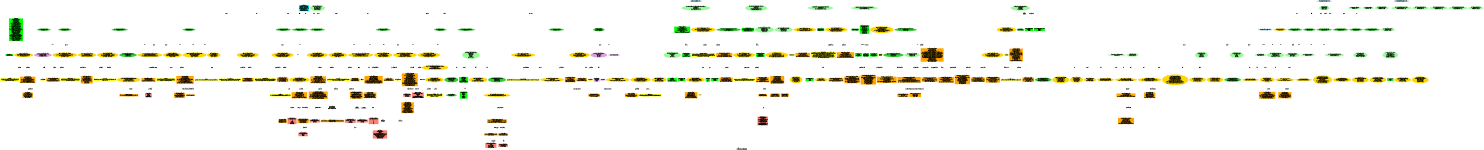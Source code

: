 // Copyright (c) 2019 Jeff Boody
//
// Permission is hereby granted, free of charge, to any person obtaining a
// copy of this software and associated documentation files (the "Software"),
// to deal in the Software without restriction, including without limitation
// the rights to use, copy, modify, merge, publish, distribute, sublicense,
// and/or sell copies of the Software, and to permit persons to whom the
// Software is furnished to do so, subject to the following conditions:
//
// The above copyright notice and this permission notice shall be included
// in all copies or substantial portions of the Software.
//
// THE SOFTWARE IS PROVIDED "AS IS", WITHOUT WARRANTY OF ANY KIND, EXPRESS OR
// IMPLIED, INCLUDING BUT NOT LIMITED TO THE WARRANTIES OF MERCHANTABILITY,
// FITNESS FOR A PARTICULAR PURPOSE AND NONINFRINGEMENT. IN NO EVENT SHALL THE
// AUTHORS OR COPYRIGHT HOLDERS BE LIABLE FOR ANY CLAIM, DAMAGES OR OTHER
// LIABILITY, WHETHER IN AN ACTION OF CONTRACT, TORT OR OTHERWISE, ARISING FROM,
// OUT OF OR IN CONNECTION WITH THE SOFTWARE OR THE USE OR OTHER DEALINGS IN
// THE SOFTWARE.

// sudo apt-get install graphviz
// xdot arch.dot
digraph VULKAN_KIT
{
	label="Vulkan Kit Architecture";
	fontsize=20;
	size="10,1";
	ratio=fill;

	// handles
	VkPipelineLayout      [shape=box, fillcolor=yellow, style=filled, label="VkPipelineLayout\nA pipeline layout describes the complete set of uniform data that can be\naccessed by the pipeline. The pipeline layout consists of descriptor set layouts\nand push constant ranges (zero or more of each).\nA push constant is a uniform variable in a shader that can be used\njust like a member of a uniform block but is declared in the shader\nwith a push_constant modifier. Push constants are owned by Vulkan and\ncan be pushed into the pipeline directly from the command buffer\nrather than being backed by memory."];
	VkPipeline            [shape=box, fillcolor=yellow, style=filled, label="VkPipeline\nSee CH6"];
	VkDescriptorSetLayout [shape=box, fillcolor=yellow, style=filled, label="VkDescriptorSetLayout\nA descriptor set layout is defined by an array of zero or more descriptor\nbindings. Each individual binding represents a resource such as a\nuniform or sampler. The resource binding number corresponds to the same\nbinding number in the shader stages."];
	VkShaderModule        [shape=box, fillcolor=yellow, style=filled, label="VkShaderModule\nA shader module contains shader code defined in SPIR-V format."];
	VkCommandBuffer       [shape=box, fillcolor=yellow, style=filled, label="VkCommandBuffer\nCommand buffers are used to record commands that can subsequently be submitted to a device queue."];
	VkFramebuffer         [shape=box, fillcolor=yellow, style=filled, label="VkFramebuffer\nFramebuffers represent a collection of specific image attachments that\na render pass uses."];
	VkImageView           [shape=box, fillcolor=yellow, style=filled, label="VkImageView\nAn ImageView object represents a contiguous range of an image\nwith additional metadata to interpret the data."];
	VkDeviceMemory        [shape=box, fillcolor=yellow, style=filled, label="VkDeviceMemory\nA Vulkan device operates on data that must be stored in device memory\nwhich may be physically separate from CPU accessible memory"];
	VkImage               [shape=box, fillcolor=yellow, style=filled, label="VkImage\nImages represent multidimensional arrays of data\nwhich can be used for various purposes including\nattachments and textures."];
	VkInstance            [shape=box, fillcolor=yellow, style=filled, label="VkInstance\nAn instance is the top level handle to the Vulkan API which\nis used to enumerate physical devices attached and\nto create the window surface."];
	VkPhysicalDevice      [shape=box, fillcolor=yellow, style=filled, label="VkPhysicalDevice\nA physical device is a handle to the GPU that can be used to\nquery physical device properties, features and extensions\nand to create a logical device."];
	VkDevice              [shape=box, fillcolor=yellow, style=filled, label="VkDevice\nThe logical device for a particular physical device that\nrepresents a particular configuration of the physical device\nand queue(s) for submitting commands."];
	VkSurfaceKHR          [shape=box, fillcolor=yellow, style=filled, label="VkSurfaceKHR"];
	VkQueue               [shape=box, fillcolor=yellow, style=filled, label="VkQueue\nA queue is used to submit commands to its corresponding logical device."];
	VkPipelineCache       [shape=box, fillcolor=yellow, style=filled, label="VkPipelineCache\nA pipeline cache allows the result of the pipeline construction to be\nreused between pipelines and and between runs of the application.\ne.g. by storing compiled shaders in the pipeline cache data"];
	VkCommandPool         [shape=box, fillcolor=yellow, style=filled, label="VkCommandPool\nCommand pools are used to optimize allocations of command buffers.\nOperations involving command pools are NOT thread safe."];
	VkDescriptorPool      [shape=box, fillcolor=yellow, style=filled, label="VkDescriptorPool\nDescriptor pools are used to optimize allocations of descriptor sets.\nOperations involving descriptor pools are NOT thread safe."];
	VkFence               [shape=box, fillcolor=yellow, style=filled];
	VkSwapchainKHR        [shape=box, fillcolor=yellow, style=filled];
	VkRenderPass          [shape=box, fillcolor=yellow, style=filled, label="VkRenderPass\nA render pass describes how the collection of framebuffer attachments\nare used across the rendering subpasses."];
	VkSemaphore           [shape=box, fillcolor=yellow, style=filled];
	VkDescriptorSet       [shape=box, fillcolor=yellow, style=filled];
	VkBuffer              [shape=box, fillcolor=yellow, style=filled];
	VkSampler             [shape=box, fillcolor=yellow, style=filled];

	// SDL handles
	SDL_Window [shape=box, fillcolor=plum, style=filled];

	// enums
	VkImageAspectFlags    [shape=box, fillcolor=salmon, style=filled, label="VkImageAspectFlags\n(VK_IMAGE_ASPECT_*_BIT)\nCOLOR\nDEPTH\nSTENCIL"];
	VkImageLayout         [shape=box, fillcolor=salmon, style=filled, label="VkImageLayout\n(VK_IMAGE_LAYOUT_)\nUNDEFINED\nGENERAL\nCOLOR_ATTACHMENT\nDEPTH_STENCIL_ATTACHMENT_OPTIMAL\nDEPTH_STENCIL_READ_ONLY_OPTIMAL\nSHADER_READ_ONLY_OPTIMAL\nTRANSFER_SRC_OPTIMAL\nTRANSFER_DST_OPTIMAL\nPREINITIALIZED\nPRESENT_SRC_KHR"];
	VkMemoryPropertyFlags [shape=box, fillcolor=salmon, style=filled, label="VkMemoryPropertyFlags\n(VK_MEMORY_PROPERTY_*_BIT)\nDEVICE\nHOST_VISIBLE\nHOST_COHERENT\nHOST_CACHED\nLAZILY_ALLOCATED"];
	VkQueueFlags          [shape=box, fillcolor=salmon, style=filled, label="VkQueueFlags\n(VK_QUEUE_*_BIT)\nGRAPHICS\nCOMPUTE\nTRANSFER\nSPARSE_BINDING"];
	VkMemoryHeapFlagBits  [shape=box, fillcolor=salmon, style=filled, label="VkMemoryHeapFlagBits\n(VK_MEMORY_HEAP_*_BIT)\nDEVICE_LOCAL\nMULTI_INSTANCE"];
	VkDescriptorType      [shape=box, fillcolor=salmon, style=filled, label="VkDescriptorType\n(VK_DESCRIPTOR_TYPE_)\nSAMPLER\nSAMPLED_IMAGE\nCOMBINED_IMAGE_SAMPLER\nSTORAGE_IMAGE\nUNIFORM_TEXEL_BUFFER\nSTORAGE_TEXEL_BUFFER\nUNIFORM_BUFFER\nSTORAGE_BUFFER\nUNIFORM_BUFFER_DYNAMIC\nSTORAGE_BUFFER_DYNAMIC\nINPUT_ATTACHMENT"];
	VkPresentModeKHR      [shape=box, fillcolor=salmon, style=filled, label="VkPresentModeKHR\n(VK_PRESENT_MODE_*_KHR)\nIMMEDIATE\nMAILBOX\nFIFO\nFIFO_RELAXED\nSHARED_DEMAND_REFRESH\nSHARED_CONTINUOUS_REFRESH"];
	VkSharingMode         [shape=box, fillcolor=salmon, style=filled, label="VkSharingMode\n(VK_SHARING_MODE_)\nEXCLUSIVE\nCONCURRENT"];
	VkPipelineBindPoint   [shape=box, fillcolor=salmon, style=filled, label="VkPipelineBindPoint\n(VK_PIPELINE_BIND_POINT_*)\nGRAPHICS\nCOMPUTE"];
	VkAttachmentLoadOp    [shape=box, fillcolor=salmon, style=filled, label="VkAttachmentLoadOp\n(VK_ATTACHMENT_LOAD_OP_*)\nLOAD\nCLEAR\nDONT_CARE"];
	VkAttachmentStoreOp   [shape=box, fillcolor=salmon, style=filled, label="VkAttachmentStoreOp\n(VK_ATTACHMENT_STORE_OP_*)\nSTORE\nDONT_CARE"];
	VkSampleCountFlagBits [shape=box, fillcolor=salmon, style=filled, label="VkSampleCountFlagBits\n(VK_SAMPLE_COUNT_*_BIT)\n1\n2\n4\n8\n16\n32\n64"];
	VkImageViewType       [shape=box, fillcolor=salmon, style=filled, label="VkImageViewType\n(VK_IMAGE_VIEW_TYPE_*)\n1D\n2D\n3D\nCUBE\n1D_ARRAY\n2D_ARRAY\nCUBE_ARRAY"];

	// SDL enums
	SDL_WINDOW [shape=box, fillcolor=plum, style=filled, label="SDL_WINDOW_*\nFULLSCREEN\nRESIZABLE\nVULKAN\nSHOWN"];

	// vkk structures
	vkk_engine_t               [shape=box, fillcolor=green, style=filled, label="vkk_engine_t\nstruct android_app* app;\nSDL_Window* window;\nchar resource[256];\nchar cache[256];\nVkInstance instance;\nVkSurfaceKHR surface;\nVkPhysicalDevice physical_device;\nVkDevice device;\nuint32_t queue_family_index;\nVkQueue queue;\nVkPipelineCache pipeline_cache;\nVkCommandPool command_pool;\nuint32_t swapchain_frame;\nVkFormat swapchain_format;\nVkExtent2D swapchain_extent;\nVkColorSpaceKHR swapchain_color_space;\nuint32_t swapchain_image_count;\nVkSwapchainKHR swapchain;\nVkImage* swapchain_images;\nVkFence* swapchain_fences;\nVkRenderPass render_pass;\nint depth_transition;\nVkImage depth_image;\nVkDeviceMemory depth_memory;\nVkImageView depth_image_view;\nVkImageView* framebuffer_image_views;\nVkFramebuffer* framebuffers;\nVkCommandBuffer* command_buffers;\nuint32_t semaphore_index;\nVkSemaphore* semaphore_acquire;\nVkSemaphore* semaphore_submit;\ncc_map_t* shader_modules;\nvkk_renderer_t renderer;"];
	vkk_buffer_t               [shape=box, fillcolor=green, style=filled, label="vkk_buffer_t\nint dynamic;\nsize_t size;\nVkBuffer* buffer;\nVkDeviceMemory* memory;"];
	vkk_image_t                [shape=box, fillcolor=green, style=filled, label="vkk_image_t\nuint32_t width;\nuint32_t height;\nint format;\nint transition;\nVkImage image;\nVkDeviceMemory memory;\nVkImageView image_view;"];
	vkk_renderer_t             [shape=box, fillcolor=green, style=filled, label="vkk_renderer_t\nvkk_engine_t* engine;"];
	vkk_sampler_t              [shape=box, fillcolor=green, style=filled, label="vkk_sampler_t\nVkSampler sampler;"];
	vkk_uniformSet_t           [shape=box, fillcolor=green, style=filled, label="vkk_uniformSet_t\nuint32_t set;\uint32_t ua_count;\nnvkk_uniformAttachment_t* ua_array;\nVkDescriptorSet* ds_array;\nvkk_uniformSetFactory_t* usf;"];
	vkk_uniformSetFactory_t    [shape=box, fillcolor=green, style=filled, label="vkk_uniformSetFactory_t\nint dynamic;\nuint32_t ub_count;\nvkk_uniformBinding_t* ub_array;\nuint32_t ds_available;\nVkDescriptorSetLayout ds_layout;\ncc_list_t* dp_list;\ncc_list_t* us_list;\nchar type_count[VKK_UNIFORM_TYPE_COUNT];"];
	vkk_pipelineLayout_t       [shape=box, fillcolor=green, style=filled, label="vkk_pipelineLayout_t\nuint32_t usf_count;\nVkPipelineLayout pl;"];
	vkk_graphicsPipeline_t     [shape=box, fillcolor=green, style=filled, label="vkk_graphicsPipeline_t\nVkPipeline pipeline;"];
	vkk_graphicsPipelineInfo_t [shape=box, fillcolor=green, style=filled, label="vkk_graphicsPipelineInfo_t\nvkk_pipelineLayout_t* pl;\nconst char* vs;\nconst char* fs;\nuint32_t vb_count;\nvkk_vertexBufferInfo_t* vbi;\nint primitive;\nint primitive_restart;\nint cull_back;\nint depth_test;\nint depth_write;\nint blend_mode;"];
	VKK_BUFFER_USAGE           [shape=box, fillcolor=green, style=filled, label="VKK_BUFFER_USAGE\nUNIFORM\nVERTEX\nCOUNT"];
	VKK_BLEND_MODE             [shape=box, fillcolor=green, style=filled, label="VKK_BLEND_MODE\nDISABLED\nTRANSPARENCY\nCOUNT"];
	VKK_PRIMITIVE              [shape=box, fillcolor=green, style=filled, label="VKK_PRIMITIVE\nTRIANGLE_LIST\nTRIANGLE_STRIP\nTRIANGLE_FAN"];
	VKK_VERTEX_FORMAT          [shape=box, fillcolor=green, style=filled, label="VKK_VERTEX_FORMAT\nFLOAT\nINT\nSHORT"];
	VKK_INDEX_TYPE             [shape=box, fillcolor=green, style=filled, label="VKK_INDEX_TYPE\nUSHORT\nUINT"];
	VKK_STAGE                  [shape=box, fillcolor=green, style=filled, label="VKK_STAGE\nDEPTH\nVS\nFS\nVSFS"];
	VKK_UNIFORM_TYPE           [shape=box, fillcolor=green, style=filled, label="VKK_UNIFORM_TYPE\nBUFFER\nSAMPLER\nCOUNT"];
	VKK_IMAGE_FORMAT           [shape=box, fillcolor=green, style=filled, label="VKK_IMAGE_FORMAT\nRGBA4444\nRGB565\nRGBA5551\nR8\nRG88\nRGB888\nRGBA8888\nDEPTH\nCOUNT"];
	VKK_SAMPLER_FILTER         [shape=box, fillcolor=green, style=filled, label="VKK_SAMPLER_FILTER\nNEAREST\nLINEAR\nCOUNT"];
	VKK_SAMPLER_MIPMAP_MODE    [shape=box, fillcolor=green, style=filled, label="VKK_SAMPLER_MIPMAP_MODE\nNEAREST\nLINEAR\nCOUNT"];
	vkk_vertexBufferInfo_t     [shape=box, fillcolor=green, style=filled, label="vkk_vertexBufferInfo_t\nuint32_t location;\nuint32_t components;\nint format;"];
	vkk_uniformBinding_t       [shape=box, fillcolor=green, style=filled, label="vkk_uniformBinding_t\nuint32_t binding;\nint type;\nint stage;\nvkk_sampler_t* sampler;"];
	vkk_uniformAttachment_t    [shape=box, fillcolor=green, style=filled, label="vkk_uniformAttachment_t\nuint32_t binding;\nint type;\nvkk_buffer_t* buffer;\nvkk_image_t* image;"];

	// my app structures
	my_app_t [shape=box, fillcolor=cyan, style=filled, label="my_app_t\nvkk_engine_t* engine;\nvkk_buffer_t* uniform_buffer;\nvkk_buffer_t* vertex_buffer;\nvkk_image_t* texture_image;\nvkk_uniformSetFactory_t* usf;\nvkk_uniformSet_t* us;\nvkk_pipelineLayout_t* pl;\nvkk_graphicsPipeline_t* gp;\n"];

	// structures
	VkPipelineLayoutCreateInfo             [shape=box, fillcolor=orange, style=filled, label="VkPipelineLayoutCreateInfo\nVkStructureType sType;\nconst void* pNext;\nVkPipelineLayoutCreateFlags flags;\nuint32_t setLayoutCount;\nconst VkDescriptorSetLayout* pSetLayouts;\nuint32_t pushConstantRangeCount;\nconst VkPushConstantRange* pPushConstantRanges;"];
	VkPipelineDynamicStateCreateInfo       [shape=box, fillcolor=orange, style=filled, label="VkPipelineDynamicStateCreateInfo\nVkStructureType sType;\nconst void* pNext;\nVkPipelineDynamicStateCreateFlags flags;\nuint32_t dynamicStateCount;\nconst VkDynamicState* pDynamicStates;"];
	VkPipelineColorBlendStateCreateInfo    [shape=box, fillcolor=orange, style=filled, label="VkPipelineColorBlendStateCreateInfo\nVkStructureType sType;\nconst void* pNext;\nVkPipelineColorBlendStateCreateFlags flags;\nVkBool32 logicOpEnable;\nVkLogicOp logicOp;\nuint32_t attachmentCount;\nconst VkPipelineColorBlendAttachmentState* pAttachments;\nfloat blendConstants[4];"];
	VkPipelineDepthStencilStateCreateInfo  [shape=box, fillcolor=orange, style=filled, label="VkPipelineDepthStencilStateCreateInfo\nVkStructureType sType;\nconst void* pNext;\nVkPipelineDepthStencilStateCreateFlags flags;\nVkBool32 depthTestEnable;\nVkBool32 depthWriteEnable;\nVkCompareOp depthCompareOp;\nVkBool32 depthBoundsTestEnable;\nVkBool32 stencilTestEnable;\nVkStencilOpState front;\nVkStencilOpState back;\nfloat minDepthBounds;\nfloat maxDepthBounds;"];
	VkPipelineMultisampleStateCreateInfo   [shape=box, fillcolor=orange, style=filled, label="VkPipelineMultisampleStateCreateInfo\nVkStructureType sType;\nconst void* pNext;\nVkPipelineMultisampleStateCreateFlags flags;\nVkSampleCountFlagBits rasterizationSamples;\nVkBool32 sampleShadingEnable;\nfloat minSampleShading;\nconst VkSampleMask(uint32_t)* pSampleMask;\nVkBool32 alphaToCoverageEnable;\nVkBool32 alphaToOneEnable;"];
	VkPipelineRasterizationStateCreateInfo [shape=box, fillcolor=orange, style=filled, label="VkPipelineRasterizationStateCreateInfo\nVkStructureType sType;\nconst void* pNext;\nVkPipelineRasterizationStateCreateFlags flags;\nVkBool32 depthClampEnable;\nVkBool32 rasterizerDiscardEnable;\nVkPolygonMode polygonMode;\nVkCullModeFlags cullMode;\nVkFrontFace frontFace;\nVkBool32 depthBiasEnable;\nfloat depthBiasConstantFactor;\nfloat depthBiasClamp;\nfloat depthBiasSlopeFactor;\nfloat lineWidth;"];
	VkPipelineViewportStateCreateInfo      [shape=box, fillcolor=orange, style=filled, label="VkPipelineViewportStateCreateInfo\nVkStructureType sType;\nconst void* pNext;\nVkPipelineViewportStateCreateFlags flags;\nuint32_t viewportCount;\nconst VkViewport* pViewports;\nuint32_t scissorCount;\nconst VkRect2D* pScissors;"];
	VkPipelineTessellationStateCreateInfo  [shape=box, fillcolor=orange, style=filled, label="VkPipelineTessellationStateCreateInfo\nVkStructureType sType;\nconst void* pNext;\nVkPipelineTessellationStateCreateFlags flags;\nuint32_t patchControlPoints;"];
	VkPipelineInputAssemblyStateCreateInfo [shape=box, fillcolor=orange, style=filled, label="VkPipelineInputAssemblyStateCreateInfo\nVkStructureType sType;\nconst void* pNext;\nVkPipelineInputAssemblyStateCreateFlags flags;\nVkPrimitiveTopology topology;\nVkBool32 primitiveRestartEnable;"];
	VkPipelineVertexInputStateCreateInfo   [shape=box, fillcolor=orange, style=filled, label="VkPipelineVertexInputStateCreateInfo\nVkStructureType sType;\nconst void* pNext;\nVkPipelineVertexInputStateCreateFlags flags;\nuint32_t vertexBindingDescriptionCount;\nconst VkVertexInputBindingDescription* pVertexBindingDescriptions;\nuint32_t vertexAttributeDescriptionCount;\nconst VkVertexInputAttributeDescription* pVertexAttributeDescriptions;"];
	VkPipelineShaderStageCreateInfo        [shape=box, fillcolor=orange, style=filled, label="VkPipelineShaderStageCreateInfo\nVkStructureType sType;\nconst void* pNext;\nVkPipelineShaderStageCreateFlags flags;\nVkShaderStageFlagBits stage;\nVkShaderModule module;\nconst char* pName;\nconst VkSpecializationInfo* pSpecializationInfo;"];
	VkGraphicsPipelineCreateInfo           [shape=box, fillcolor=orange, style=filled, label="VkGraphicsPipelineCreateInfo\nVkStructureType sType;\nconst void* pNext;\nVkPipelineCreateFlags flags;\nuint32_t stageCount;\nconst VkPipelineShaderStageCreateInfo* pStages;\nconst VkPipelineVertexInputStateCreateInfo* pVertexInputState;\nconst VkPipelineInputAssemblyStateCreateInfo* pInputAssemblyState;\nconst VkPipelineTessellationStateCreateInfo* pTessellationState;\nconst VkPipelineViewportStateCreateInfo* pViewportState;\nconst VkPipelineRasterizationStateCreateInfo* pRasterizationState;\nconst VkPipelineMultisampleStateCreateInfo* pMultisampleState;\nconst VkPipelineDepthStencilStateCreateInfo* pDepthStencilState;\nconst VkPipelineColorBlendStateCreateInfo* pColorBlendState;\nconst VkPipelineDynamicStateCreateInfo* pDynamicState;\nVkPipelineLayout layout;\nVkRenderPass renderPass;\nuint32_t subpass;\nVkPipeline basePipelineHandle;\nint32_t basePipelineIndex;"];
	VkDescriptorSetLayoutBinding           [shape=box, fillcolor=orange, style=filled, label="VkDescriptorSetLayoutBinding\nuint32_t binding;\nVkDescriptorType descriptorType;\nuint32_t descriptorCount;\nVkShaderStageFlags stageFlags;\nconst VkSampler* pImmutableSamplers;"];
	VkDescriptorSetLayoutCreateInfo        [shape=box, fillcolor=orange, style=filled, label="VkDescriptorSetLayoutCreateInfo\nVkStructureType sType;\nconst void* pNext;\nVkDescriptorSetLayoutCreateFlags flags;\nuint32_t bindingCount;\nconst VkDescriptorSetLayoutBinding* pBindings;"];
	VkShaderModuleCreateInfo               [shape=box, fillcolor=orange, style=filled, label="VkShaderModuleCreateInfo\nVkStructureType sType;\nconst void* pNext;\nVkShaderModuleCreateFlags flags;\nsize_t codeSize;\nconst uint32_t* pCode;"];
	VkCommandBufferAllocateInfo            [shape=box, fillcolor=orange, style=filled, label="VkCommandBufferAllocateInfo\nsType\nVkStructureType sType;\nconst void* pNext;\nVkCommandPool commandPool;\nVkCommandBufferLevel level;\nuint32_t commandBufferCount;"];
	VkFramebufferCreateInfo                [shape=box, fillcolor=orange, style=filled, label="VkFramebufferCreateInfo\nsType\nVkStructureType sType;\nconst void* pNext;\nVkFramebufferCreateFlags flags;\nVkRenderPass renderPass;\nuint32_t attachmentCount;\nconst VkImageView* pAttachments;\nuint32_t width;\nuint32_t height;\nuint32_t layers;"];
	VkMemoryRequirements                   [shape=box, fillcolor=orange, style=filled, label="VkMemoryRequirements\nVkDeviceSize(uint64_t) size;\nVkDeviceSize(uint64_t) alignment;\nuint32_t memoryTypeBits;"];
	VkImageSubresourceRange                [shape=box, fillcolor=orange, style=filled, label="VkImageSubresourceRange\nVkImageAspectFlags aspectMask;\nuint32_t baseMipLevel;\nuint32_t levelCount;\nuint32_t baseArrayLayer;\nuint32_t layerCount;"];
	VkComponentMapping                     [shape=box, fillcolor=orange, style=filled, label="VkComponentMapping\nVkComponentSwizzle r;\nVkComponentSwizzle g;\nVkComponentSwizzle b;\nVkComponentSwizzle a;"];
	VkImageViewCreateInfo                  [shape=box, fillcolor=orange, style=filled, label="VkImageViewCreateInfo\nVkStructureType sType;\nconst void* pNext;\nVkImageViewCreateFlags flags;\nVkImage image;\nVkImageViewType viewType;\nVkFormat format;\nVkComponentMapping components;\nVkImageSubresourceRange subresourceRange;"];
	VkMemoryAllocateInfo                   [shape=box, fillcolor=orange, style=filled, label="VkMemoryAllocateInfo\nVkStructureType sType;\nconst void* pNext;\nVkDeviceSize(uint64_t) allocationSize;\nuint32_t memoryTypeIndex;"];
	VkImageCreateInfo                      [shape=box, fillcolor=orange, style=filled, label="VkImageCreateInfo\nVkStructureType sType;\nconst void* pNext;\nVkImageCreateFlags flags;\nVkImageType imageType;\nVkFormat format;\nVkExtent3D extent;\nuint32_t mipLevels;\nuint32_t arrayLayers;\nVkSampleCountFlagBits samples;\nVkImageTiling tiling;\nVkImageUsageFlags usage;\nVkSharingMode sharingMode;\nuint32_t queueFamilyIndexCount;\nconst uint32_t* pQueueFamilyIndices;\nVkImageLayout initialLayout;"];
	VkAttachmentReference                  [shape=box, fillcolor=orange, style=filled, label="VkAttachmentReference\nuint32_t attachment; (index into VkRenderPassCreateInfo.pAttachments)\nVkImageLayout layout;"];
	VkSubpassDependency                    [shape=box, fillcolor=orange, style=filled, label="VkSubpassDependency\nuint32_t srcSubpass;\nuint32_t dstSubpass;\nVkPipelineStageFlags srcStageMask;\nVkPipelineStageFlags dstStageMask;\nVkAccessFlags srcAccessMask;\nVkAccessFlags dstAccessMask;\nVkDependencyFlags dependencyFlags;"];
	VkSubpassDescription                   [shape=box, fillcolor=orange, style=filled, label="VkSubpassDescription\nVkSubpassDescriptionFlags flags;\nVkPipelineBindPoint pipelineBindPoint;\nuint32_t inputAttachmentCount;\nconst VkAttachmentReference* pInputAttachments;\nuint32_t colorAttachmentCount;\nconst VkAttachmentReference* pColorAttachments;\nconst VkAttachmentReference* pResolveAttachments;\nconst VkAttachmentReference* pDepthStencilAttachment;\nuint32_t preserveAttachmentCount;\nconst uint32_t* pPreserveAttachments;"];
	VkAttachmentDescription                [shape=box, fillcolor=orange, style=filled, label="VkAttachmentDescription\nVkAttachmentDescriptionFlags flags;\nVkFormat format;\nVkSampleCountFlagBits samples;\nVkAttachmentLoadOp loadOp;\nVkAttachmentStoreOp storeOp;\nVkAttachmentLoadOp stencilLoadOp;\nVkAttachmentStoreOp stencilStoreOp;\nVkImageLayout initialLayout;\nVkImageLayout finalLayout;"];
	VkRenderPassCreateInfo                 [shape=box, fillcolor=orange, style=filled, label="VkRenderPassCreateInfo\nVkStructureType sType;\nconst void* pNext;\nVkRenderPassCreateFlags flags;\nuint32_t attachmentCount;\nconst VkAttachmentDescription* pAttachments;\nuint32_t subpassCount;\nconst VkSubpassDescription* pSubpasses;\nuint32_t dependencyCount;\nconst VkSubpassDependency* pDependencies;"];
	VkSurfaceFormatKHR                     [shape=box, fillcolor=orange, style=filled, label="VkSurfaceFormatKHR\nVkFormat format;\nVkColorSpaceKHR colorSpace;"];
	VkSurfaceCapabilitiesKHR               [shape=box, fillcolor=orange, style=filled, label="VkSurfaceCapabilitiesKHR\nuint32_t minImageCount;\nuint32_t maxImageCount;\nVkExtent2D currentExtent;\nVkExtent2D minImageExtent;\nVkExtent2D maxImageExtent;\nuint32_t maxImageArrayLayers;\nVkSurfaceTransformFlagsKHR supportedTransforms;\nVkSurfaceTransformFlagBitsKHR currentTransform;\nVkCompositeAlphaFlagsKHR supportedCompositeAlpha;\nVkImageUsageFlags supportedUsageFlags;"];
	VkInstanceCreateInfo                   [shape=box, fillcolor=orange, style=filled, label="VkInstanceCreateInfo\nVkStructureType sType;\nconst void* pNext;\nVkInstanceCreateFlags flags;\nconst VkApplicationInfo* pApplicationInfo;\nuint32_t enabledLayerCount;\nconst char* const* ppEnabledLayerNames;\nuint32_t enabledExtensionCount;\nconst char* const* ppEnabledExtensionNames;"];
	VkApplicationInfo                      [shape=box, fillcolor=orange, style=filled, label="VkApplicationInfo\nVkStructureType sType;\nconst void* pNext;\nconst char* pApplicationName;\nuint32_t applicationVersion;\nconst char* pEngineName;\nuint32_t engineVersion;\nuint32_t apiVersion;"];
	VkPhysicalDeviceFeatures               [shape=box, fillcolor=orange, style=filled, label="VkPhysicalDeviceFeatures"];
	VkPhysicalDeviceMemoryProperties       [shape=box, fillcolor=orange, style=filled, label="VkPhysicalDeviceMemoryProperties\nuint32_t memoryTypeCount;\nVkMemoryType memoryTypes[VK_MAX_MEMORY_TYPES];\nuint32_t memoryHeapCount;\nVkMemoryHeap memoryHeaps[VK_MAX_MEMORY_HEAPS];"]
	VkMemoryType                           [shape=box, fillcolor=orange, style=filled, label="VkMemoryType\nVkMemoryPropertyFlags propertyFlags;\nuint32_t heapIndex;"];
	VkMemoryHeap                           [shape=box, fillcolor=orange, style=filled, label="VkMemoryHeap\nVkDeviceSize(uint64_t) size;\nVkMemoryHeapFlags flags;"];
	VkQueueFamilyProperties                [shape=box, fillcolor=orange, style=filled, label="VkQueueFamilyProperties\nVkQueueFlags queueFlags;\nuint32_t queueCount;\nuint32_t timestampValidBits;\nVkExtent3D minImageTransferGranularity;"];
	VkDeviceCreateInfo                     [shape=box, fillcolor=orange, style=filled, label="VkDeviceCreateInfo\nVkStructureType sType;\nconst void* pNext;\nVkDeviceCreateFlags flags;\nuint32_t queueCreateInfoCount;\nconst VkDeviceQueueCreateInfo* pQueueCreateInfos;\nuint32_t enabledLayerCount;\nconst char* const* ppEnabledLayerNames;\nuint32_t enabledExtensionCount;\nconst char* const* ppEnabledExtensionNames;\nconst VkPhysicalDeviceFeatures* pEnabledFeatures;"];
	VkDeviceQueueCreateInfo                [shape=box, fillcolor=orange, style=filled, label="VkDeviceQueueCreateInfo\nVkStructureType sType;\nconst void* pNext;\nVkDeviceQueueCreateFlags flags;\nuint32_t queueFamilyIndex;\nuint32_t queueCount;\nconst float* pQueuePriorities;"];
	VkExtensionProperties                  [shape=box, fillcolor=orange, style=filled, label="VkExtensionProperties\nchar extensionName[VK_MAX_EXTENSION_NAME_SIZE];\nuint32_t specVersion;"];
	VkAndroidSurfaceCreateInfoKHR          [shape=box, fillcolor=orange, style=filled, label="VkAndroidSurfaceCreateInfoKHR\nVkStructureType sType;\nconst void* pNext;\nVkAndroidSurfaceCreateFlagsKHR flags;\nstruct ANativeWindow* window;"];
	VkPipelineCacheCreateInfo              [shape=box, fillcolor=orange, style=filled, label="VkPipelineCacheCreateInfo\nVkStructureType sType;\nconst void* pNext;\nVkPipelineCacheCreateFlags flags;\nsize_t initialDataSize;\nconst void* pInitialData;"];
	VkCommandPoolCreateInfo                [shape=box, fillcolor=orange, style=filled, label="VkCommandPoolCreateInfo\nVkStructureType sType;\nconst void* pNext;\nVkCommandPoolCreateFlags flags;\nuint32_t queueFamilyIndex;"];
	VkDescriptorPoolCreateInfo             [shape=box, fillcolor=orange, style=filled, label="VkDescriptorPoolCreateInfo\nVkStructureType sType;\nconst void* pNext;\nVkDescriptorPoolCreateFlags flags;\nuint32_t maxSets;\nuint32_t poolSizeCount;\nconst VkDescriptorPoolSize* pPoolSizes;"];
	VkDescriptorPoolSize                   [shape=box, fillcolor=orange, style=filled, label="VkDescriptorPoolSize\nVkDescriptorType type;\nuint32_t descriptorCount;"];
	VkSwapchainCreateInfoKHR               [shape=box, fillcolor=orange, style=filled, label="VkSwapchainCreateInfoKHR\nVkStructureType sType;\nconst void* pNext;\nVkSwapchainCreateFlagsKHR flags;\nVkSurfaceKHR surface;\nuint32_t minImageCount;\nVkFormat imageFormat;\nVkColorSpaceKHR imageColorSpace;\nVkExtent2D imageExtent;\nuint32_t imageArrayLayers;\nVkImageUsageFlags imageUsage;\nVkSharingMode imageSharingMode;\nuint32_t queueFamilyIndexCount;\nconst uint32_t* pQueueFamilyIndices;\nVkSurfaceTransformFlagBitsKHR preTransform;\nVkCompositeAlphaFlagBitsKHR compositeAlpha;\nVkPresentModeKHR presentMode;\nVkBool32 clipped;\nVkSwapchainKHR oldSwapchain;"];
	VkFenceCreateInfo                      [shape=box, fillcolor=orange, style=filled, label="VkFenceCreateInfo\nVkStructureType sType;\nconst void* pNext;\nVkFenceCreateFlags flags;"];
	VkSemaphoreCreateInfo                  [shape=box, fillcolor=orange, style=filled, label="VkSemaphoreCreateInfo\nVkStructureType sType;\nconst void* pNext;\nVkSemaphoreCreateFlags flags;"];
	VkSamplerCreateInfo                    [shape=box, fillcolor=orange, style=filled, label="VkSamplerCreateInfo\nVkStructureType sType;\nconst void* pNext;\nVkSamplerCreateFlags flags;\nVkFilter magFilter;\nVkFilter minFilter;\nVkSamplerMipmapMode mipmapMode;\nVkSamplerAddressMode addressModeU;\nVkSamplerAddressMode addressModeV;\nVkSamplerAddressMode addressModeW;\nfloat mipLodBias;\nVkBool32 anisotropyEnable;\nfloat maxAnisotropy;\nVkBool32 compareEnable;\nVkCompareOp compareOp;\nfloat minLod;\nfloat maxLod;\nVkBorderColor borderColor;\nVkBool32 unnormalizedCoordinates;"];
	VkPresentInfoKHR                       [shape=box, fillcolor=orange, style=filled, label="VkPresentInfoKHR\nVkStructureType sType;\nconst void* pNext;\nuint32_t waitSemaphoreCount;\nconst VkSemaphore* pWaitSemaphores;\nuint32_t swapchainCount;\nconst VkSwapchainKHR* pSwapchains;\nconst uint32_t* pImageIndices;\nVkResult* pResults;"];
	VkSubmitInfo                           [shape=box, fillcolor=orange, style=filled, label=" VkSubmitInfo\nVkStructureType sType;\nconst void* pNext;\nuint32_t waitSemaphoreCount;\nconst VkSemaphore* pWaitSemaphores;\nconst VkPipelineStageFlags* pWaitDstStageMask;\nuint32_t commandBufferCount;\nconst VkCommandBuffer* pCommandBuffers;\nuint32_t signalSemaphoreCount;\nconst VkSemaphore* pSignalSemaphores;"];
	VkRenderPassBeginInfo                  [shape=box, fillcolor=orange, style=filled, label="VkRenderPassBeginInfo\nVkStructureType sType;\nconst void* pNext;\nVkRenderPass renderPass;\nVkFramebuffer framebuffer;\nVkRect2D renderArea;\nuint32_t clearValueCount;\nconst VkClearValue* pClearValues;"];
	VkCommandBufferBeginInfo               [shape=box, fillcolor=orange, style=filled, label="VkCommandBufferBeginInfo\nVkStructureType sType;\nconst void* pNext;\nVkCommandBufferUsageFlags flags;\nconst VkCommandBufferInheritanceInfo* pInheritanceInfo;"];
	VkCommandBufferInheritanceInfo         [shape=box, fillcolor=orange, style=filled, label="VkCommandBufferInheritanceInfo\nVkStructureType sType;\nconst void* pNext;\nVkRenderPass renderPass;\nuint32_t subpass;\nVkFramebuffer framebuffer;\nVkBool32 occlusionQueryEnable;\nVkQueryControlFlags queryFlags;\nVkQueryPipelineStatisticFlags pipelineStatistics;"];
	VkDescriptorSetAllocateInfo            [shape=box, fillcolor=orange, style=filled, label="VkDescriptorSetAllocateInfo\nVkStructureType sType;\nconst void* pNext;\nVkDescriptorPool descriptorPool;\nuint32_t uniformSetCount;\nconst VkDescriptorSetLayout* pSetLayouts;"];
	VkDescriptorBufferInfo                 [shape=box, fillcolor=orange, style=filled, label="VkDescriptorBufferInfo\nVkBuffer buffer;\nVkDeviceSize offset;\nVkDeviceSize range;"];
	VkDescriptorImageInfo                  [shape=box, fillcolor=orange, style=filled, label="VkDescriptorImageInfo\nVkSampler sampler;\nVkImageView imageView;\nVkImageLayout imageLayout;"];
	VkWriteDescriptorSet                   [shape=box, fillcolor=orange, style=filled, label="VkWriteDescriptorSet\nVkStructureType sType;\nconst void* pNext;\nVkDescriptorSet dstSet;\nuint32_t dstBinding;\nuint32_t dstArrayElement;\nuint32_t descriptorCount;\nVkDescriptorType descriptorType;\nconst VkDescriptorImageInfo* pImageInfo;\nconst VkDescriptorBufferInfo* pBufferInfo;\nconst VkBufferView* pTexelBufferView;"];
	VkBufferCreateInfo                     [shape=box, fillcolor=orange, style=filled, label="VkBufferCreateInfo\nVkStructureType sType;\nconst void* pNext;\nVkBufferCreateFlags flags;\nVkDeviceSize size;\nVkBufferUsageFlags usage;\nVkSharingMode sharingMode;\nuint32_t queueFamilyIndexCount;\nconst uint32_t* pQueueFamilyIndices;"];
	VkVertexInputBindingDescription        [shape=box, fillcolor=orange, style=filled, label="VkVertexInputBindingDescription\nuint32_t binding;\nuint32_t stride;\nVkVertexInputRate inputRate;"];
	VkVertexInputAttributeDescription      [shape=box, fillcolor=orange, style=filled, label="VkVertexInputAttributeDescription\nuint32_t location;\nuint32_t binding;\nVkFormat format;\nuint32_t offset;"];

	// functions
	vkCreatePipelineLayout                    [fillcolor=gold, style=filled, label="VkResult vkCreatePipelineLayout(\nVkDevice device,\nconst VkPipelineLayoutCreateInfo* pCreateInfo,\nconst VkAllocationCallbacks* pAllocator,\nVkPipelineLayout* pPipelineLayout);"];
	vkCreateGraphicsPipelines                 [fillcolor=gold, style=filled, label="VkResult vkCreateGraphicsPipelines(\nVkDevice device,\nVkPipelineCache pipelineCache,\nuint32_t createInfoCount,\nconst VkGraphicsPipelineCreateInfo* pCreateInfos,\nconst VkAllocationCallbacks* pAllocator,\nVkPipeline* pPipelines);"];
	vkCreateDescriptorSetLayout               [fillcolor=gold, style=filled, label="VkResult vkCreateDescriptorSetLayout(\nVkDevice device,\nconst VkDescriptorSetLayoutCreateInfo* pCreateInfo,\nconst VkAllocationCallbacks* pAllocator,\nVkDescriptorSetLayout* pSetLayout);"];
	vkCreateShaderModule                      [fillcolor=gold, style=filled, label="VkResult vkCreateShaderModule(\nVkDevice device,\nconst VkShaderModuleCreateInfo* pCreateInfo,\nconst VkAllocationCallbacks* pAllocator;\nVkShaderModule* pShaderModule);"];
	vkAllocateCommandBuffers                  [fillcolor=gold, style=filled, label="VkResult vkAllocateCommandBuffers(\nVkDevice device,\nconst VkCommandBufferAllocateInfo* pAllocateInfo,\nVkCommandBuffer* pCommandBuffers);"];
	vkCreateFramebuffer                       [fillcolor=gold, style=filled, label="VkResult vkCreateFramebuffer(\nVkDevice device,\nconst VkFramebufferCreateInfo* pCreateInfo,\nconst VkAllocationCallbacks* pAllocator,\nVkFramebuffer* pFramebuffer);"];
	vkGetImageMemoryRequirements              [fillcolor=gold, style=filled, label="void vkGetImageMemoryRequirements(\nVkDevice device,\nVkImage image,\nVkMemoryRequirements* pMemoryRequirements);"];
	vkBindImageMemory                         [fillcolor=gold, style=filled, label="VkResult vkBindImageMemory(\nVkDevice device,\nVkImage image,\nVkDeviceMemory memory,\nVkDeviceSize(uint64_t) memoryOffset);"];
	vkCreateImageView                         [fillcolor=gold, style=filled, label="VkResult vkCreateImageView(\nVkDevice device,\nconst VkImageViewCreateInfo* pCreateInfo,\nconst VkAllocationCallbacks* pAllocator,\nVkImageView* pView);"];
	vkAllocateMemory                          [fillcolor=gold, style=filled, label="VkResult vkAllocateMemory(\nVkDevice device,\nconst VkMemoryAllocateInfo* pAllocateInfo,\nconst VkAllocationCallbacks* pAllocator,\nVkDeviceMemory* pMemory);"];
	vkGetPhysicalDeviceSurfaceCapabilitiesKHR [fillcolor=gold, style=filled, label="VkResult vkGetPhysicalDeviceSurfaceCapabilitiesKHR(\nVkPhysicalDevice physicalDevice,\nVkSurfaceKHR surface,\nVkSurfaceCapabilitiesKHR* pSurfaceCapabilities);"];
	vkGetSwapchainImagesKHR                   [fillcolor=gold, style=filled, label="VkResult vkGetSwapchainImagesKHR(\nVkDevice device,\nVkSwapchainKHR swapchain,\nuint32_t* pSwapchainImageCount,\nVkImage* pSwapchainImages);"];
	vkGetPhysicalDeviceSurfaceFormatsKHR      [fillcolor=gold, style=filled, label="VkResult vkGetPhysicalDeviceSurfaceFormatsKHR(\nVkPhysicalDevice physicalDevice,\nVkSurfaceKHR surface,\nuint32_t* pSurfaceFormatCount,\nVkSurfaceFormatKHR* pSurfaceFormats);"];
	vkCreateInstance                          [fillcolor=gold, style=filled, label="VkResult vkCreateInstance(\nconst VkInstanceCreateInfo* pCreateInfo,\nconst VkAllocationCallbacks* pAllocator,\nVkInstance* pInstance);"];
	vkEnumeratePhysicalDevices                [fillcolor=gold, style=filled, label="VkResult vkEnumeratePhysicalDevices(\nVkInstance instance,\nuint32_t* pPhysicalDeviceCount,\nVkPhysicalDevice* pPhysicalDevices);"];
	vkGetPhysicalDeviceMemoryProperties       [fillcolor=gold, style=filled, label="void vkGetPhysicalDeviceMemoryProperties(\nVkPhysicalDevice physicalDevice,\nVkPhysicalDeviceMemoryProperties* pMemoryProperties);"];
	vkGetPhysicalDeviceQueueFamilyProperties  [fillcolor=gold, style=filled, label="void vkGetPhysicalDeviceQueueFamilyProperties(\nVkPhysicalDevice physicalDevice,\nuint32_t* pQueueFamilyPropertyCount,\nVkQueueFamilyProperties* pQueueFamilyProperties);"];
	vkCreateDevice                            [fillcolor=gold, style=filled, label="VkResult vkCreateDevice(\nVkPhysicalDevice physicalDevice,\nconst VkDeviceCreateInfo* pCreateInfo,\nconst VkAllocationCallbacks* pAllocator,\nVkDevice* pDevice);"];
	vkEnumerateDeviceExtensionProperties      [fillcolor=gold, style=filled, label="VkResult vkEnumerateDeviceExtensionProperties(\nVkPhysicalDevice physicalDevice,\nconst char* pLayerName,\nuint32_t* pPropertyCount,\nVkExtensionProperties* pProperties);"];
	vkDeviceWaitIdle                          [fillcolor=gold, style=filled, label="VkResult vkDeviceWaitIdle(\nVkDevice device);"];
	vkCreateAndroidSurfaceKHR                 [fillcolor=gold, style=filled, label="VkResult vkCreateAndroidSurfaceKHR(\nVkInstance instance,\nconst VkAndroidSurfaceCreateInfoKHR* pCreateInfo,\nconst VkAllocationCallbacks* pAllocator,\nVkSurfaceKHR* pSurface);"];
	vkGetPhysicalDeviceSurfaceSupportKHR      [fillcolor=gold, style=filled, label="VkResult vkGetPhysicalDeviceSurfaceSupportKHR(\nVkPhysicalDevice physicalDevice,\nuint32_t queueFamilyIndex,\nVkSurfaceKHR surface,\nVkBool32* pSupported);"];
	vkGetDeviceQueue                          [fillcolor=gold, style=filled, label="void vkGetDeviceQueue(\nVkDevice device,\nuint32_t queueFamilyIndex,\nuint32_t queueIndex,\nVkQueue* pQueue);"]
	vkCreatePipelineCache                     [fillcolor=gold, style=filled, label="VkResult vkCreatePipelineCache(\nVkDevice device,\nconst VkPipelineCacheCreateInfo* pCreateInfo,\nconst VkAllocationCallbacks* pAllocator,\nVkPipelineCache* pPipelineCache);"];
	vkCreateCommandPool                       [fillcolor=gold, style=filled, label="VkResult vkCreateCommandPool(\nVkDevice device,\nconst VkCommandPoolCreateInfo* pCreateInfo,\nconst VkAllocationCallbacks* pAllocator,\nVkCommandPool* pCommandPool);"];
	vkCreateDescriptorPool                    [fillcolor=gold, style=filled, label="VkResult vkCreateDescriptorPool(\nVkDevice device,\nconst VkDescriptorPoolCreateInfo* pCreateInfo,\nconst VkAllocationCallbacks* pAllocator,\nVkDescriptorPool* pDescriptorPool);"];
	vkCreateSwapchainKHR                      [fillcolor=gold, style=filled, label="VkResult vkCreateSwapchainKHR(\nVkDevice device,\nconst VkSwapchainCreateInfoKHR* pCreateInfo,\nconst VkAllocationCallbacks* pAllocator,\nVkSwapchainKHR* pSwapchain);"];
	vkGetPhysicalDeviceSurfacePresentModesKHR [fillcolor=gold, style=filled, label="VkResult vkGetPhysicalDeviceSurfacePresentModesKHR(\nVkPhysicalDevice physicalDevice,\nVkSurfaceKHR surface,\nuint32_t* pPresentModeCount,\nVkPresentModeKHR* pPresentModes);"];
	vkCreateFence                             [fillcolor=gold, style=filled, label="VkResult vkCreateFence(\nVkDevice device,\nconst VkFenceCreateInfo* pCreateInfo,\nconst VkAllocationCallbacks* pAllocator,\nVkFence* pFence);"];
	vkCreateImage                             [fillcolor=gold, style=filled, label="VkResult vkCreateImage(\nVkDevice device,\nconst VkImageCreateInfo* pCreateInfo,\nconst VkAllocationCallbacks* pAllocator,\nVkImage* pImage);"];
	vkCreateSemaphore                         [fillcolor=gold, style=filled, label="VkResult vkCreateSemaphore(\nVkDevice device,\nconst VkSemaphoreCreateInfo* pCreateInfo,\nconst VkAllocationCallbacks* pAllocator,\nVkSemaphore* pSemaphore);"];
	vkCreateRenderPass                        [fillcolor=gold, style=filled, label="VkResult vkCreateRenderPass(\nVkDevice device,\nconst VkRenderPassCreateInfo* pCreateInfo,\nconst VkAllocationCallbacks* pAllocator,\nVkRenderPass* pRenderPass);"];
	vkCreateSampler                           [fillcolor=gold, style=filled, label="VkResult vkCreateSampler(\nVkDevice device,\nconst VkSamplerCreateInfo* pCreateInfo,\nconst VkAllocationCallbacks* pAllocator,\nVkSampler* pSampler);"];
	vkCmdBindPipeline                         [fillcolor=gold, style=filled, label="void vkCmdBindPipeline(\nVkCommandBuffer commandBuffer,\nVkPipelineBindPoint pipelineBindPoint,\nVkPipeline pipeline);"];
	vkCmdBindDescriptorSets                   [fillcolor=gold, style=filled, label="void vkCmdBindDescriptorSets(\nVkCommandBuffer commandBuffer,\nVkPipelineBindPoint pipelineBindPoint,\nVkPipelineLayout layout,\nuint32_t firstSet,\nuint32_t descriptorCount,\nconst VkDescriptorSet* pDescriptorSets,\nuint32_t dynamicOffsetCount,\nconst uint32_t* pDynamicOffsets);"];
	vkCmdBindVertexBuffers                    [fillcolor=gold, style=filled, label="void vkCmdBindVertexBuffers(\nVkCommandBuffer commandBuffer,\nuint32_t firstBinding,\nuint32_t bindingCount,\nconst VkBuffer* pBuffers,\nconst VkDeviceSize* pOffsets);"];
	vkCmdBindIndexBuffer                      [fillcolor=gold, style=filled, label="void vkCmdBindIndexBuffer(\nVkCommandBuffer commandBuffer,\nVkBuffer buffer,\nVkDeviceSize offset,\nVkIndexType indexType);"];
	vkCmdDraw                                 [fillcolor=gold, style=filled, label="void vkCmdDraw(\nVkCommandBuffer commandBuffer,\nuint32_t vertexCount,\nuint32_t instanceCount,\nuint32_t firstVertex,\nuint32_t firstInstance);"];
	vkCmdDrawIndexed                          [fillcolor=gold, style=filled, label="void vkCmdDrawIndexed(\nVkCommandBuffer commandBuffer,\nuint32_t indexCount,\nuint32_t instanceCount,\nuint32_t firstIndex,\nint32_t vertexOffset,\nuint32_t firstInstance);"];
	vkAcquireNextImageKHR                     [fillcolor=gold, style=filled, label="VkResult vkAcquireNextImageKHR(\nVkDevice device,\nVkSwapchainKHR swapchain,\nuint64_t timeout,\nVkSemaphore semaphore,\nVkFence fence,\nuint32_t* pImageIndex);"];
	vkWaitForFences                           [fillcolor=gold, style=filled, label="VkResult vkWaitForFences(\nVkDevice device,\nuint32_t fenceCount,\nconst VkFence* pFences,\nVkBool32 waitAll,\nuint64_t timeout);"];
	vkResetFences                             [fillcolor=gold, style=filled, label="VkResult vkResetFences(\nVkDevice device,\nuint32_t fenceCount,\nconst VkFence* pFences);"];
	vkResetCommandBuffer                      [fillcolor=gold, style=filled, label="VkResult vkResetCommandBuffer(\nVkCommandBuffer commandBuffer,\nVkCommandBufferResetFlags flags);"];
	vkBeginCommandBuffer                      [fillcolor=gold, style=filled, label="VkResult vkBeginCommandBuffer(\nVkCommandBuffer commandBuffer,\nconst VkCommandBufferBeginInfo* pBeginInfo);"];
	vkCmdSetViewport                          [fillcolor=gold, style=filled, label="void vkCmdSetViewport(\nVkCommandBuffer commandBuffer,\nuint32_t firstViewport,\nuint32_t viewportCount,\nconst VkViewport* pViewports);"];
	vkCmdSetScissor                           [fillcolor=gold, style=filled, label="void vkCmdSetScissor(\nVkCommandBuffer commandBuffer,\nuint32_t firstScissor,\nuint32_t scissorCount,\nconst VkRect2D* pScissors);"];
	vkCmdBeginRenderPass                      [fillcolor=gold, style=filled, label="void vkCmdBeginRenderPass(\nVkCommandBuffer commandBuffer,\nconst VkRenderPassBeginInfo* pRenderPassBegin,\nVkSubpassContents contents);"];
	vkEndCommandBuffer                        [fillcolor=gold, style=filled, label="VkResult vkEndCommandBuffer(\nVkCommandBuffer commandBuffer);"];
	vkQueueSubmit                             [fillcolor=gold, style=filled, label="VkResult vkQueueSubmit(\nVkQueue queue,\nuint32_t submitCount,\nconst VkSubmitInfo* pSubmits,\nVkFence fence);"];
	vkQueuePresentKHR                         [fillcolor=gold, style=filled, label="VkResult vkQueuePresentKHR(\nVkQueue queue,\nconst VkPresentInfoKHR* pPresentInfo);"];
	vkCmdPipelineBarrier                      [fillcolor=gold, style=filled, label="void vkCmdPipelineBarrier(\nVkCommandBuffer commandBuffer,\nVkPipelineStageFlags srcStageMask,\nVkPipelineStageFlags dstStageMask,\nVkDependencyFlags dependencyFlags,\nuint32_t memoryBarrierCount,\nconst VkMemoryBarrier* pMemoryBarriers,\nuint32_t bufferMemoryBarrierCount,\nconst VkBufferMemoryBarrier* pBufferMemoryBarriers,\nuint32_t imageMemoryBarrierCount,\nconst VkImageMemoryBarrier* pImageMemoryBarriers);"];
	vkMapMemory                               [fillcolor=gold, style=filled, label="VkResult vkMapMemory(\nVkDevice device,\nVkDeviceMemory memory,\nVkDeviceSize offset,\nVkDeviceSize size,\nVkMemoryMapFlags flags,\nvoid** ppData);"];
	vkUnmapMemory                             [fillcolor=gold, style=filled, label="void vkUnmapMemory(\nVkDevice device,\nVkDeviceMemory memory);"];
	vkAllocateDescriptorSets                  [fillcolor=gold, style=filled, label="VkResult vkAllocateDescriptorSets(\nVkDevice device,\nconst VkDescriptorSetAllocateInfo* pAllocateInfo,\nVkDescriptorSet* pDescriptorSets);"];
	vkUpdateDescriptorSets                    [fillcolor=gold, style=filled, label="void vkUpdateDescriptorSets(\nVkDevice device,\nuint32_t descriptorWriteCount,\nconst VkWriteDescriptorSet* pDescriptorWrites,\nuint32_t descriptorCopyCount,\nconst VkCopyDescriptorSet* pDescriptorCopies);"];
	vkCreateBuffer                            [fillcolor=gold, style=filled, label="VkResult vkCreateBuffer(\nVkDevice device,\nconst VkBufferCreateInfo* pCreateInfo,\nconst VkAllocationCallbacks* pAllocator,\nVkBuffer* pBuffer);"];
	vkBindBufferMemory                        [fillcolor=gold, style=filled, label="VkResult vkBindBufferMemory(\nVkDevice device,\nVkBuffer buffer,\nVkDeviceMemory memory,\nVkDeviceSize memoryOffset);"];
	vkGetBufferMemoryRequirements             [fillcolor=gold, style=filled, label="void vkGetBufferMemoryRequirements(\nVkDevice device,\nVkBuffer buffer,\nVkMemoryRequirements* pMemoryRequirements);"];
	vkCmdEndRenderPass                        [fillcolor=gold, style=filled, label="void vkCmdEndRenderPass(\nVkCommandBuffer commandBuffer);"];

	// my app functions
	my_app_new    [fillcolor=skyblue, style=filled, label="my_app_t* my_app_new(void);"];
	my_app_delete [fillcolor=skyblue, style=filled, label="void my_app_delete(my_app_t** _self);"];
	my_app_resize [fillcolor=skyblue, style=filled, label="void my_app_resize(my_app_t* self);"];
	my_app_draw   [fillcolor=skyblue, style=filled, label="void my_app_draw(my_app_t* self);"];

	// vkk functions
	vkk_engine_new                     [fillcolor=palegreen, style=filled, label="vkk_engine_t* vkk_engine_new(\nvoid* app,\nconst char* app_name,\nuint32_t app_version,\nconst char* resource\nconst char* cache);"];
	vkk_engine_resize                  [fillcolor=palegreen, style=filled, label="int vkk_engine_resize(\nvkk_engine_t* self,\nuint32_t* _width,\nuint32_t* _height);"];
	vkk_engine_renderer                [fillcolor=palegreen, style=filled, label="vkk_renderer_t* vkk_engine_renderer(\nvkk_engine_t* self);"];
	vkk_engine_waitForIdle             [fillcolor=palegreen, style=filled, label="void vkk_engine_waitForIdle(\nvkk_engine_t* self);"];
	vkk_engine_initSDL                 [fillcolor=limegreen, style=filled, label="int vkk_engine_initSDL(\nvkk_engine_t* self,\nconst char* app_name);"];
	vkk_engine_newInstance             [fillcolor=limegreen, style=filled, label="int vkk_engine_newInstance(\nvkk_engine_t* self);"];
	vkk_engine_newSurface              [fillcolor=limegreen, style=filled, label="int vkk_engine_newSurface(\nvkk_engine_t* self);"];
	vkk_engine_getPhysicalDevice       [fillcolor=limegreen, style=filled, label="int vkk_engine_getPhysicalDevice(\nvkk_engine_t* self);"];
	vkk_engine_newDevice               [fillcolor=limegreen, style=filled, label="int vkk_engine_newDevice(\nvkk_engine_t* self);"];
	vkk_engine_newCacheAndPools        [fillcolor=limegreen, style=filled, label="int vkk_engine_newCacheAndPools(\nvkk_engine_t* self);"];
	vkk_engine_newRenderpass           [fillcolor=limegreen, style=filled, label="int vkk_engine_newRenderpass(\nvkk_engine_t* self);"];
	vkk_engine_newSwapchain            [fillcolor=limegreen, style=filled, label="int vkk_engine_newSwapchain(\nvkk_engine_t* self);"];
	vkk_engine_newDepth                [fillcolor=limegreen, style=filled, label="int vkk_engine_newDepth(\nvkk_engine_t* self);"];
	vkk_engine_newFramebuffer          [fillcolor=limegreen, style=filled, label="int vkk_engine_newFramebuffer(\nvkk_engine_t* self);"];
	vkk_engine_newSwapchain2           [fillcolor=limegreen, style=filled, label="int vkk_engine_newSwapchain(\nvkk_engine_t* self);"];
	vkk_engine_newDepth2               [fillcolor=limegreen, style=filled, label="int vkk_engine_newDepth(\nvkk_engine_t* self);"];
	vkk_engine_newFramebuffer2         [fillcolor=limegreen, style=filled, label="int vkk_engine_newFramebuffer(\nvkk_engine_t* self);"];
	vkk_engine_newCommandBuffers       [fillcolor=limegreen, style=filled, label="int vkk_engine_newCommandBuffers(\nvkk_engine_t* self);"];
	vkk_engine_newSemaphores           [fillcolor=limegreen, style=filled, label="int vkk_engine_newSemaphores(\nvkk_engine_t* self);"];
	vkk_engine_deleteSwapchain         [fillcolor=limegreen, style=filled, label="int vkk_engine_deleteSwapchain(\nvkk_engine_t* self);"];
	vkk_engine_deleteDepth             [fillcolor=limegreen, style=filled, label="int vkk_engine_deleteDepth(\nvkk_engine_t* self);"];
	vkk_engine_deleteFramebuffer       [fillcolor=limegreen, style=filled, label="int vkk_engine_deleteFramebuffer(\nvkk_engine_t* self);"];
	vkk_engine_delete                  [fillcolor=palegreen, style=filled, label="void vkk_engine_delete(\nvkk_engine_t** _self);"];
	vkk_engine_getMemoryTypeIndex      [fillcolor=limegreen, style=filled, label="int vkk_engine_getMemoryTypeIndex(\nvkk_engine_t* self,\nuint32_t mt_bits,\nVkFlags mp_flags,\nuint32_t* mt_index);"];
	vkk_engine_hasDeviceExtensions     [fillcolor=limegreen, style=filled, label="int vkk_engine_hasDeviceExtensions(\nvkk_engine_t* self,\nuint32_t count,\nconst char** names);"];
	vkk_engine_importShaderModule      [fillcolor=limegreen, style=filled, label="uint32_t* vkk_engine_importShaderModule(\nvkk_engine_t* self,\nconst char* fname,\nsize_t* size);"];
	vkk_renderer_begin                 [fillcolor=palegreen, style=filled, label="int vkk_renderer_begin(\nvkk_renderer_t* self\ncc_vec4f_t* clear_color);"];
	vkk_renderer_end                   [fillcolor=palegreen, style=filled, label="void vkk_renderer_end(\nvkk_renderer_t* self);"];
	vkk_engine_beginSemaphore          [fillcolor=limegreen, style=filled, label="void vkk_engine_beginSemaphore(\nvkk_engine_t* self,\nVkSemaphore* semaphore_acquire,\nVkSemaphore* semaphore_submit);"];
	vkk_engine_endSemaphore            [fillcolor=limegreen, style=filled, label="void vkk_engine_endSemaphore(\nvkk_engine_t* self,\nVkSemaphore* semaphore_acquire,\nVkSemaphore* semaphore_submit);"];
	vkk_engine_getShaderModule         [fillcolor=limegreen, style=filled, label="VkShaderModule vkk_engine_getShaderModule(\nvkk_engine_t* self,\nconst char* fname);"];
	vkk_engine_newBuffer               [fillcolor=palegreen, style=filled, label="vkk_buffer_t* vkk_engine_newBuffer(\nvkk_engine_t* self,\nint dynamic,\nint usage,\nsize_t size,\nconst void* buf);"];
	vkk_engine_deleteBuffer            [fillcolor=palegreen, style=filled, label="void vkk_engine_deleteBuffer(\nvkk_engine_t* self,\nvkk_buffer_t** _buffer);"];
	vkk_renderer_updateBuffer          [fillcolor=palegreen, style=filled, label="void vkk_renderer_updateBuffer(\nvkk_renderer_t* self,\nvkk_buffer_t* buffer,\nconst void* buf);"];
	vkk_engine_attachUniformBuffer     [fillcolor=palegreen, style=filled, label="void vkk_engine_attachUniformBuffer(\nvkk_engine_t* self,\nvkk_uniformSet_t* us,\nvkk_buffer_t* buffer,\nuint32_t binding);"];
	vkk_engine_attachUniformSampler    [fillcolor=palegreen, style=filled, label="void vkk_engine_attachUniformSampler(\nvkk_engine_t* self,\nvkk_uniformSet_t* us,\nvkk_sampler_t* sampler,\nvkk_image_t* image,\nuint32_t binding);"];
	vkk_engine_newImage                [fillcolor=palegreen, style=filled, label="vkk_image_t* vkk_engine_newImage(\nvkk_engine_t* self,\nuint32_t width,\nuint32_t height,\nint format,\nint mipmap,\nint stage,\nconst void* pixels);"];
	vkk_engine_deleteImage             [fillcolor=palegreen, style=filled, label="void vkk_engine_deleteImage(\nvkk_engine_t* self,\nvkk_image_t** _image);"];
	vkk_renderer_bindUniformSets       [fillcolor=palegreen, style=filled, label="void vkk_renderer_bindUniformSets(\nvkk_renderer_t* self,\nvkk_pipelineLayout_t* pl,\nuint32_t us_count,\nvkk_uniformSet_t** us_array);"];
	vkk_engine_newUniformSetFactory    [fillcolor=palegreen, style=filled, label="vkk_uniformSetFactory_t* vkk_engine_newUniformSetFactory(\nvkk_engine_t* self,\nint dynamic,\nuint32_t ub_count,\nvkk_uniformBinding_t* ub_array);"];
	vkk_engine_deleteUniformSetFactory [fillcolor=palegreen, style=filled, label="void vkk_engine_deleteUniformSetFactory(\nvkk_engine_t* self,\nvkk_uniformSetFactory_t** _usf);"];
	vkk_engine_newUniformSet           [fillcolor=palegreen, style=filled, label="vkk_uniformSet_t* vkk_engine_newUniformSet(\nvkk_engine_t* self,\nuint32_t set,\nuint32_t ua_count,\nvkk_uniformAttachment_t* ua_array,\nvkk_uniformSetFactory_t* usf);"];
	vkk_engine_deleteUniformSet        [fillcolor=palegreen, style=filled, label="void vkk_engine_deleteUniformSet(\nvkk_engine_t* self,\nvkk_uniformSet_t** _us);"];
	vkk_engine_newPipelineLayout       [fillcolor=palegreen, style=filled, label="vkk_pipelineLayout_t* vkk_engine_newPipelineLayout(\nvkk_engine_t* self,\nuint32_t usf_count,\nvkk_uniformSetFactory_t** usf_array);"];
	vkk_engine_deletePipelineLayout    [fillcolor=palegreen, style=filled, label="void vkk_engine_deletePipelineLayout(\nvkk_engine_t* self,\nvkk_pipelineLayout_t** _pl);"];
	vkk_engine_newGraphicsPipeline     [fillcolor=palegreen, style=filled, label="vkk_graphicsPipeline_t* vkk_engine_newGraphicsPipeline(\nvkk_engine_t* self,\nvkk_graphicsPipelineInfo_t* gpi);"];
	vkk_engine_deleteGraphicsPipeline  [fillcolor=palegreen, style=filled, label="void vkk_engine_deleteGraphicsPipeline(\nvkk_engine_t* self,\nvkk_graphicsPipeline_t** _gp);"];
	vkk_renderer_bindGraphicsPipeline  [fillcolor=palegreen, style=filled, label="void vkk_renderer_bindGraphicsPipeline(\nvkk_renderer_t* self\nvkk_graphicsPipeline_t* gp);"];
	vkk_renderer_draw                  [fillcolor=palegreen, style=filled, label="void vkk_renderer_draw(\nvkk_renderer_t* self,\nuint32_t vertex_count,\nuint32_t vertex_buffer_count,\nvkk_buffer_t** vertex_buffers);"];
	vkk_renderer_surfaceSize           [fillcolor=palegreen, style=filled, label="void vkk_renderer_surfaceSize(\nvkk_renderer_t* self,\nuint32_t* _width,\nuint32_t* _height);"];
	vkk_renderer_clearDepth            [fillcolor=palegreen, style=filled, label="void vkk_renderer_clearDepth(\nvkk_renderer_t* self);"];
	vkk_renderer_viewport              [fillcolor=palegreen, style=filled, label="void vkk_renderer_viewport(\nvkk_renderer_t* self,\nfloat x,\nfloat y,\nfloat width,\nfloat height);"];
	vkk_renderer_scissor               [fillcolor=palegreen, style=filled, label="void vkk_renderer_scissor(\nvkk_renderer_t* self,\nuint32_t x,\nuint32_t y,\nuint32_t width,\nuint32_t height);"];
	vkk_renderer_drawIndexed           [fillcolor=palegreen, style=filled, label="void vkk_renderer_drawIndexed(\nvkk_renderer_t* self,\nuint32_t vertex_count,\nuint32_t vertex_buffer_count,\nint index_type,\nvkk_buffer_t* index_buffer,\nvkk_buffer_t** vertex_buffers);"];
	vkk_engine_newDescriptorSetPool    [fillcolor=limegreen, style=filled, label="VkDescriptorPool vkk_engine_newDescriptorSetPool(\nvkk_engine_t* self,\nvkk_uniformSetFactory_t* usf);"];
	vkk_engine_uploadImage             [fillcolor=limegreen, style=filled, label="int vkk_engine_uploadImage(\nvkk_engine_t* self,\nvkk_image_t* image,\nint stage,\nconst void* pixels);"];
	vkk_image_size                     [fillcolor=limegreen, style=filled, label="size_t vkk_image_size(\nvkk_image_t* self);"];
	vkk_engine_newSampler              [fillcolor=palegreen, style=filled, label="vkk_sampler_t* vkk_engine_newSampler(\nvkk_engine_t* self,\nint min_filter,\nint mag_filter,\nint mipmap_mode);"];
	vkk_engine_deleteSampler           [fillcolor=palegreen, style=filled, label="void vkk_engine_deleteSampler(\nvkk_engine_t* self,\nvkk_sampler_t** _sampler);"];

	// SDL functions
	SDL_Init                 [fillcolor=plum, style=filled, label="SDL_Init(SDL_INIT_VIDEO);"];
	SDL_CreateWindow         [fillcolor=plum, style=filled, label="SDL_Window* SDL_CreateWindow(\nconst char* title,\nint x, int y,\nint w, int h,\nUint32 flags);"];
	SDL_Vulkan_CreateSurface [fillcolor=plum, style=filled, label="SDL_bool SDL_Vulkan_CreateSurface(\nSDL_Window* window,\nVkInstance instance,\nVkSurfaceKHR* surface);"];

	// parameters
	vkCreateShaderModule                        -> VkShaderModuleCreateInfo                  [label="pCreateInfo"];
	vkCreateRenderPass                          -> VkRenderPass                              [label="pRenderPass"];
	vkCreateRenderPass                          -> VkRenderPassCreateInfo                    [label="pCreateInfo"];
	vkCreateInstance                            -> VkInstance                                [label="pInstance"];
	vkCreateInstance                            -> VkInstanceCreateInfo                      [label="pCreateInfo"];
	VkInstanceCreateInfo                        -> VkApplicationInfo                         [label="pApplicationInfo"];
	vkEnumeratePhysicalDevices                  -> VkPhysicalDevice                          [label="pPhysicalDevices"];
	vkGetPhysicalDeviceMemoryProperties         -> VkPhysicalDeviceMemoryProperties          [label="pMemoryProperties"];
	VkPhysicalDeviceMemoryProperties            -> VkMemoryType                              [label="memoryTypes"];
	VkMemoryType                                -> VkMemoryPropertyFlags                     [label="propertyFlags"];
	VkPhysicalDeviceMemoryProperties            -> VkMemoryHeap                              [label="memoryHeaps"];
	vkGetPhysicalDeviceQueueFamilyProperties    -> VkQueueFamilyProperties                   [label="pQueueFamilyProperties"];
	VkQueueFamilyProperties                     -> VkQueueFlags                              [label="queueFlags"];
	vkCreateDevice                              -> VkDeviceCreateInfo                        [label="pCreateInfo"];
	vkCreateDevice                              -> VkDevice                                  [label="pDevice"];
	VkDeviceCreateInfo                          -> VkDeviceQueueCreateInfo                   [label="pQueueCreateInfos"];
	vkEnumerateDeviceExtensionProperties        -> VkExtensionProperties                     [label="pProperties"];
	VkMemoryHeap                                -> VkMemoryHeapFlagBits                      [label="flags"];
	VkDeviceCreateInfo                          -> VkPhysicalDeviceFeatures                  [label="pEnabledFeatures"];
	vkCreatePipelineCache                       -> VkPipelineCacheCreateInfo                 [label="pCreateInfo"];
	vkCreatePipelineCache                       -> VkPipelineCache                           [label="pPipelineCache"];
	vkCreateCommandPool                         -> VkCommandPoolCreateInfo                   [label="pCreateInfo"];
	vkCreateCommandPool                         -> VkCommandPool                             [label="pCommandPool"];
	vkGetDeviceQueue                            -> VkQueue                                   [label="qQueue"];
	VkDescriptorPoolCreateInfo                  -> VkDescriptorPoolSize                      [label="pPoolSizes"];
	vkCreateDescriptorPool                      -> VkDescriptorPoolCreateInfo                [label="pCreateInfo"];
	vkCreateDescriptorPool                      -> VkDescriptorPool                          [label="pDescriptorPool"];
	VkDescriptorPoolSize                        -> VkDescriptorType                          [label="type"];
	vkCreateSwapchainKHR                        -> VkSwapchainCreateInfoKHR                  [label="pCreateInfo"];
	vkCreateSwapchainKHR                        -> VkSwapchainKHR                            [label="pSwapchain"];
	VkSwapchainCreateInfoKHR                    -> VkSharingMode                             [label="imageSharingMode"];
	VkSwapchainCreateInfoKHR                    -> VkPresentModeKHR                          [label="presentMode"];
	vkGetPhysicalDeviceSurfacePresentModesKHR   -> VkPresentModeKHR                          [label="pPresentModes"];
	vkGetPhysicalDeviceSurfaceFormatsKHR        -> VkSurfaceFormatKHR                        [label="pSurfaceFormats"];
	vkCreateFence                               -> VkFence                                   [label="pFence"];
	vkCreateFence                               -> VkFenceCreateInfo                         [label="pCreateInfo"];
	vkk_engine_new                              -> vkk_engine_t;
	vkk_engine_t                                -> vkk_renderer_t;
	vkk_engine_new                              -> vkk_engine_initSDL                        [label="first (Linux)"];
	vkk_engine_new                              -> vkk_engine_newInstance                    [label="second"];
	vkk_engine_new                              -> vkk_engine_newSurface                     [label="third"];
	vkk_engine_new                              -> vkk_engine_getPhysicalDevice              [label="fourth"];
	vkk_engine_new                              -> vkk_engine_newDevice                      [label="fifth"];
	vkk_engine_new                              -> vkk_engine_newCacheAndPools               [label="sixth"];
	vkk_engine_new                              -> vkk_engine_newSwapchain                   [label="seventh"];
	vkk_engine_new                              -> vkk_engine_newRenderpass                  [label="eighth"];
	vkk_engine_new                              -> vkk_engine_newDepth                       [label="ninth"];
	vkk_engine_new                              -> vkk_engine_newFramebuffer                 [label="tenth"];
	vkk_engine_new                              -> vkk_engine_newCommandBuffers              [label="eleventh"];
	vkk_engine_new                              -> vkk_engine_newSemaphores                  [label="twelfth"];
	vkk_engine_resize                           -> vkDeviceWaitIdle                          [label="first"];
	vkk_engine_resize                           -> vkk_engine_deleteDepth                    [label="second"];
	vkk_engine_resize                           -> vkk_engine_deleteFramebuffer              [label="third"];
	vkk_engine_resize                           -> vkk_engine_deleteSwapchain                [label="fourth"];
	vkk_engine_resize                           -> vkk_engine_newSwapchain2                  [label="fifth"];
	vkk_engine_resize                           -> vkk_engine_newDepth2                      [label="sixth"];
	vkk_engine_resize                           -> vkk_engine_newFramebuffer2                [label="seventh"];
	vkk_engine_getMemoryTypeIndex               -> vkGetPhysicalDeviceMemoryProperties;
	vkk_engine_hasDeviceExtensions              -> vkEnumerateDeviceExtensionProperties;
	vkk_engine_initSDL                          -> SDL_Init                                  [label="first"];
	vkk_engine_initSDL                          -> SDL_CreateWindow                          [label="second"];
	vkk_engine_newInstance                      -> vkCreateInstance;
	vkk_engine_newSurface                       -> SDL_Vulkan_CreateSurface                  [label="(Linux)"];
	vkk_engine_newSurface                       -> vkCreateAndroidSurfaceKHR                 [label="(Android)"];
	vkk_engine_getPhysicalDevice                -> vkEnumeratePhysicalDevices;
	vkk_engine_newDevice                        -> vkk_engine_hasDeviceExtensions            [label="first"];
	vkk_engine_newDevice                        -> vkGetPhysicalDeviceQueueFamilyProperties  [label="second"];
	vkk_engine_newDevice                        -> vkGetPhysicalDeviceSurfaceSupportKHR      [label="third"];
	vkk_engine_newDevice                        -> vkCreateDevice                            [label="fourth"];
	vkk_engine_newDevice                        -> vkGetDeviceQueue                          [label="fifth"];
	vkk_engine_newCacheAndPools                 -> vkCreatePipelineCache                     [label="first"];
	vkk_engine_newCacheAndPools                 -> vkCreateCommandPool                       [label="second"];
	vkk_engine_newSwapchain                     -> vkGetPhysicalDeviceSurfaceCapabilitiesKHR [label="first"];
	vkk_engine_newSwapchain                     -> vkGetPhysicalDeviceSurfaceFormatsKHR      [label="second"];
	vkk_engine_newSwapchain                     -> vkGetPhysicalDeviceSurfacePresentModesKHR [label="third"];
	vkk_engine_newSwapchain                     -> vkCreateSwapchainKHR                      [label="fourth"];
	vkk_engine_newSwapchain                     -> vkGetSwapchainImagesKHR                   [label="fifth"];
	vkk_engine_newSwapchain                     -> vkCreateFence                             [label="sixth"];
	vkk_engine_newRenderpass                    -> vkCreateRenderPass;
	vkk_engine_newDepth                         -> vkk_engine_newImage;
	vkk_engine_newImage                         -> vkCreateImage                             [label="first"];
	vkk_engine_newImage                         -> vkGetImageMemoryRequirements              [label="second"];
	vkk_engine_newImage                         -> vkk_engine_getMemoryTypeIndex             [label="third"];
	vkk_engine_newImage                         -> vkAllocateMemory                          [label="fourth"];
	vkk_engine_newImage                         -> vkBindImageMemory                         [label="fifth"];
	vkk_engine_newImage                         -> vkCreateImageView                         [label="sixth"];
	vkk_engine_newImage                         -> vkk_engine_uploadImage                    [label="seventh"];
	vkk_engine_newImage                         -> vkk_image_t;
	vkk_engine_uploadImage                      -> vkk_image_size;
	vkk_image_t                                 -> VKK_IMAGE_FORMAT                          [label="format"];
	vkk_engine_newFramebuffer                   -> vkCreateImageView                         [label="first"];
	vkk_engine_newFramebuffer                   -> vkCreateFramebuffer                       [label="second"];
	vkk_engine_newCommandBuffers                -> vkAllocateCommandBuffers;
	vkk_engine_newSemaphores                    -> vkCreateSemaphore;
	my_app_new                                  -> my_app_t;
	my_app_new                                  -> vkk_engine_new;
	my_app_new                                  -> vkk_engine_newPipelineLayout;
	my_app_new                                  -> vkk_engine_newGraphicsPipeline;
	my_app_new                                  -> vkk_engine_newUniformSetFactory;
	my_app_new                                  -> vkk_engine_newBuffer;
	my_app_new                                  -> vkk_engine_newImage;
	my_app_new                                  -> vkk_engine_newUniformSet;
	vkk_engine_newUniformSet                    -> vkk_engine_attachUniformBuffer;
	vkk_engine_newUniformSet                    -> vkk_engine_attachUniformSampler;
	my_app_new                                  -> vkk_engine_newSampler;
	vkk_engine_newPipelineLayout                -> vkk_pipelineLayout_t;
	vkk_engine_newPipelineLayout                -> vkCreatePipelineLayout;
	vkk_engine_newGraphicsPipeline              -> vkk_graphicsPipelineInfo_t;
	vkk_graphicsPipelineInfo_t                  -> VKK_PRIMITIVE  [label="primitive"];
	vkk_graphicsPipelineInfo_t                  -> VKK_BLEND_MODE [label="blend_mode"];
	vkk_graphicsPipelineInfo_t                  -> vkk_vertexBufferInfo_t;
	vkk_vertexBufferInfo_t                      -> VKK_VERTEX_FORMAT [label="format"];
	vkk_engine_newGraphicsPipeline              -> vkk_graphicsPipeline_t;
	vkk_engine_newGraphicsPipeline              -> vkCreateGraphicsPipelines;
	vkk_engine_newGraphicsPipeline              -> vkk_engine_getShaderModule;
	vkk_engine_newDescriptorSetPool             -> vkCreateDescriptorPool;
	vkk_engine_getShaderModule                  -> vkCreateShaderModule;
	vkk_engine_getShaderModule                  -> vkk_engine_importShaderModule;
	my_app_resize                               -> vkk_engine_resize;
	my_app_draw                                 -> vkk_engine_renderer;
	my_app_draw                                 -> vkk_renderer_surfaceSize          [label="first"];
	my_app_draw                                 -> vkk_renderer_begin                [label="second"];
	my_app_draw                                 -> vkk_renderer_updateBuffer         [label="third"];
	my_app_draw                                 -> vkk_renderer_bindGraphicsPipeline [label="fourth"];
	my_app_draw                                 -> vkk_renderer_bindUniformSets      [label="fifth"];
	my_app_draw                                 -> vkk_renderer_draw                 [label="sixth"];
	my_app_draw                                 -> vkk_renderer_drawIndexed          [label="sixth"];
	my_app_draw                                 -> vkk_renderer_end                  [label="seventh"];
	my_app_draw                                 -> vkk_renderer_clearDepth           [label="optional"];
	my_app_draw                                 -> vkk_renderer_viewport             [label="optional"];
	my_app_draw                                 -> vkk_renderer_scissor              [label="optional"];
	vkk_renderer_bindGraphicsPipeline           -> vkCmdBindPipeline;
	vkk_renderer_draw                           -> vkCmdBindVertexBuffers;
	vkk_renderer_draw                           -> vkCmdDraw;
	vkk_renderer_drawIndexed                    -> vkCmdBindIndexBuffer;
	vkk_renderer_drawIndexed                    -> vkCmdBindVertexBuffers;
	vkk_renderer_drawIndexed                    -> vkCmdDrawIndexed;
	vkk_renderer_drawIndexed                    -> VKK_INDEX_TYPE;
	vkk_renderer_begin                          -> vkk_engine_beginSemaphore   [label="first"];
	vkk_renderer_begin                          -> vkAcquireNextImageKHR       [label="second"];
	vkk_renderer_begin                          -> vkWaitForFences             [label="third"];
	vkk_renderer_begin                          -> vkResetFences               [label="fourth"];
	vkk_renderer_begin                          -> vkResetCommandBuffer        [label="fifth"];
	vkk_renderer_begin                          -> vkBeginCommandBuffer        [label="sixth"];
	vkk_renderer_begin                          -> vkCmdPipelineBarrier        [label="seventh"];
	vkk_renderer_begin                          -> vkCmdSetViewport            [label="eighth"];
	vkk_renderer_begin                          -> vkCmdSetScissor             [label="ninth"];
	vkk_renderer_begin                          -> vkCmdBeginRenderPass        [label="tenth"];
	vkk_renderer_end                            -> vkk_engine_endSemaphore     [label="first"];
	vkk_renderer_end                            -> vkCmdEndRenderPass          [label="second"];
	vkk_renderer_end                            -> vkEndCommandBuffer          [label="third"];
	vkk_renderer_end                            -> vkQueueSubmit               [label="fourth"];
	vkk_renderer_end                            -> vkQueuePresentKHR           [label="fifth"];
	vkk_renderer_scissor                        -> vkCmdSetScissor;
	vkk_renderer_viewport                       -> vkCmdSetViewport;
	vkCreateSampler                             -> VkSampler;
	vkCreateSampler                             -> VkSamplerCreateInfo;
	vkCreateGraphicsPipelines                   -> VkPipeline;
	vkCreateGraphicsPipelines                   -> VkGraphicsPipelineCreateInfo              [label="pCreateInfos"];
	VkGraphicsPipelineCreateInfo                -> VkPipelineShaderStageCreateInfo           [label="pStages"];
	VkGraphicsPipelineCreateInfo                -> VkPipelineVertexInputStateCreateInfo      [label="pVertexInputState"];
	VkGraphicsPipelineCreateInfo                -> VkPipelineInputAssemblyStateCreateInfo    [label="pInputAssemblyState"];
	VkGraphicsPipelineCreateInfo                -> VkPipelineTessellationStateCreateInfo     [label="pTesselationState"];
	VkGraphicsPipelineCreateInfo                -> VkPipelineViewportStateCreateInfo         [label="pViewportState"];
	VkGraphicsPipelineCreateInfo                -> VkPipelineRasterizationStateCreateInfo    [label="pRasterizationState"];
	VkGraphicsPipelineCreateInfo                -> VkPipelineMultisampleStateCreateInfo      [label="pMultisampleState"];
	VkGraphicsPipelineCreateInfo                -> VkPipelineDepthStencilStateCreateInfo     [label="pDepthStencilState"];
	VkGraphicsPipelineCreateInfo                -> VkPipelineColorBlendStateCreateInfo       [label="pColorBlendState"];
	VkGraphicsPipelineCreateInfo                -> VkPipelineDynamicStateCreateInfo          [label="pDynamicState"];
	vkCreateDescriptorSetLayout                 -> VkDescriptorSetLayoutCreateInfo           [label="pCreateInfo"];
	vkCreateDescriptorSetLayout                 -> VkDescriptorSetLayout                     [label="pSetLayout"];
	SDL_CreateWindow                            -> SDL_WINDOW                                [label="flags"];
	SDL_CreateWindow                            -> SDL_Window;
	SDL_Vulkan_CreateSurface                    -> VkSurfaceKHR                              [label="surface"];
	vkCreateAndroidSurfaceKHR                   -> VkAndroidSurfaceCreateInfoKHR             [label="pCreateInfo"];
	vkCreateAndroidSurfaceKHR                   -> VkSurfaceKHR                              [label="pSurface"];
	vkGetPhysicalDeviceSurfaceCapabilitiesKHR   -> VkSurfaceCapabilitiesKHR                  [label="pSurfaceCapabilities"];
	VkRenderPassCreateInfo                      -> VkAttachmentDescription                   [label="pAttachments"];
	VkRenderPassCreateInfo                      -> VkSubpassDescription                      [label="pSubpasses"];
	VkRenderPassCreateInfo                      -> VkSubpassDependency                       [label="pDependencies"];
	VkSubpassDescription                        -> VkAttachmentReference                     [label="pInputAttachments\npColorAttachments\npResolveAttachments\npDepthStencilAttachment"];
	VkSubpassDescription                        -> VkPipelineBindPoint                       [label="pipelineBindPoint"];
	VkAttachmentDescription                     -> VkAttachmentLoadOp                        [label="loadOp\nstencilLoadOp"];
	VkAttachmentDescription                     -> VkAttachmentStoreOp                       [label="storeOp\nstencilStoreOp"];
	VkAttachmentReference                       -> VkImageLayout                             [label="layout"];
	VkAttachmentDescription                     -> VkImageLayout                             [label="initialLayout\nfinalLayout"];
	VkImageCreateInfo                           -> VkImageLayout                             [label="initialLayout"];
	VkAttachmentDescription                     -> VkSampleCountFlagBits                     [label="samples"];
	vkCreateImage                               -> VkImageCreateInfo                         [label="pCreateInfo"];
	vkCreateImage                               -> VkImage                                   [label="pImage"];
	vkAllocateMemory                            -> VkDeviceMemory                            [label="pMemory"];
	vkAllocateMemory                            -> VkMemoryAllocateInfo                      [label="pAllocateInfo"];
	vkCreateImageView                           -> VkImageViewCreateInfo                     [label="pCreateInfo"];
	vkCreateImageView                           -> VkImageView                               [label="pView"];
	VkImageViewCreateInfo                       -> VkImageViewType                           [label="viewType"];
	VkImageViewCreateInfo                       -> VkComponentMapping                        [label="components"]
	VkImageViewCreateInfo                       -> VkImageSubresourceRange                   [label="subresourceRange"];
	VkImageSubresourceRange                     -> VkImageAspectFlags                        [label="aspectMask"];
	vkGetImageMemoryRequirements                -> VkMemoryRequirements                      [label="pMemoryRequirements"];
	vkGetBufferMemoryRequirements               -> VkMemoryRequirements                      [label="pMemoryRequirements"];
	vkCreateFramebuffer                         -> VkFramebufferCreateInfo                   [label="pCreateInfo"];
	vkCreateFramebuffer                         -> VkFramebuffer                             [label="pFramebuffer"];
	vkAllocateCommandBuffers                    -> VkCommandBuffer                           [label="pCommandBuffers"];
	vkAllocateCommandBuffers                    -> VkCommandBufferAllocateInfo               [label="pAllocateInfo"];
	vkCreateSemaphore                           -> VkSemaphoreCreateInfo;
	vkCreateSemaphore                           -> VkSemaphore                               [label="pSemaphore"];
	vkCreateShaderModule                        -> VkShaderModule                            [label="pShaderModule"];
	VkDescriptorSetLayoutCreateInfo             -> VkDescriptorSetLayoutBinding              [label="pBindings"];
	vkCreatePipelineLayout                      -> VkPipelineLayout                          [label="pPipelineLayout"];
	vkCreatePipelineLayout                      -> VkPipelineLayoutCreateInfo                [label="pCreateInfo"];
	vkQueuePresentKHR                           -> VkPresentInfoKHR                          [label="pPresentInfo"];
	vkQueueSubmit                               -> VkSubmitInfo                              [label="pSubmits"];
	vkCmdBeginRenderPass                        -> VkRenderPassBeginInfo                     [label="pRenderPassBegin"];
	vkBeginCommandBuffer                        -> VkCommandBufferBeginInfo                  [label="pBeginInfo"];
	VkCommandBufferBeginInfo                    -> VkCommandBufferInheritanceInfo            [label="pInheritanceInfo"];
	vkk_engine_newBuffer                        -> vkk_buffer_t;
	vkk_engine_newBuffer                        -> vkCreateBuffer;
	vkk_engine_newBuffer                        -> vkGetBufferMemoryRequirements;
	vkk_engine_newBuffer                        -> vkk_engine_getMemoryTypeIndex;
	vkk_engine_newBuffer                        -> vkAllocateMemory;
	vkk_engine_newBuffer                        -> vkMapMemory;
	vkk_engine_newBuffer                        -> vkUnmapMemory;
	vkk_engine_newBuffer                        -> vkBindBufferMemory;
	vkk_engine_newBuffer                        -> VKK_BUFFER_USAGE;
	vkk_renderer_updateBuffer                   -> vkMapMemory;
	vkk_renderer_updateBuffer                   -> vkUnmapMemory;
	vkk_engine_newUniformSetFactory             -> vkk_uniformSetFactory_t;
	vkk_engine_newUniformSetFactory             -> vkCreateDescriptorSetLayout;
	vkk_engine_newUniformSet                    -> vkk_uniformSet_t;
	vkk_engine_newUniformSet                    -> vkAllocateDescriptorSets;
	vkk_engine_newUniformSet                    -> vkk_engine_newDescriptorSetPool;
	vkAllocateDescriptorSets                    -> VkDescriptorSetAllocateInfo;
	vkAllocateDescriptorSets                    -> VkDescriptorSet;
	vkk_renderer_bindUniformSets                -> vkCmdBindDescriptorSets;
	vkk_engine_attachUniformBuffer              -> vkUpdateDescriptorSets;
	vkk_engine_attachUniformSampler             -> vkUpdateDescriptorSets;
	VkWriteDescriptorSet                        -> VkDescriptorBufferInfo;
	VkWriteDescriptorSet                        -> VkDescriptorImageInfo;
	vkUpdateDescriptorSets                      -> VkWriteDescriptorSet;
	vkCreateBuffer                              -> VkBuffer;
	vkCreateBuffer                              -> VkBufferCreateInfo;
	my_app_delete                               -> vkk_engine_waitForIdle;
	my_app_delete                               -> vkk_engine_delete;
	my_app_delete                               -> vkk_engine_deleteBuffer;
	my_app_delete                               -> vkk_engine_deleteSampler;
	my_app_delete                               -> vkk_engine_deleteUniformSetFactory;
	my_app_delete                               -> vkk_engine_deletePipelineLayout;
	my_app_delete                               -> vkk_engine_deleteGraphicsPipeline;
	my_app_delete                               -> vkk_engine_deleteUniformSet;
	my_app_delete                               -> vkk_engine_deleteImage;
	vkk_engine_deleteBuffer                     -> vkk_engine_deleteImage;
	VkPipelineVertexInputStateCreateInfo        -> VkVertexInputBindingDescription   [label="pVertexBindingDescriptions"];
	VkPipelineVertexInputStateCreateInfo        -> VkVertexInputAttributeDescription [label="pVertexAttributeDescriptions"];
	vkk_uniformBinding_t                        -> VKK_STAGE                         [label="stage"];
	vkk_uniformBinding_t                        -> VKK_UNIFORM_TYPE                  [label="type"];
	vkk_engine_newSampler                       -> vkk_sampler_t;
	vkk_engine_newSampler                       -> vkCreateSampler;
	vkk_engine_newSampler                       -> VKK_SAMPLER_FILTER      [label="min_filter,\nmag_filter"];
	vkk_engine_newSampler                       -> VKK_SAMPLER_MIPMAP_MODE [label="mipmap_mode"];
	vkk_uniformSet_t                            -> vkk_uniformAttachment_t [label="ua_array"];
	vkk_uniformSetFactory_t                     -> vkk_uniformBinding_t    [label="ub_array"];
}
